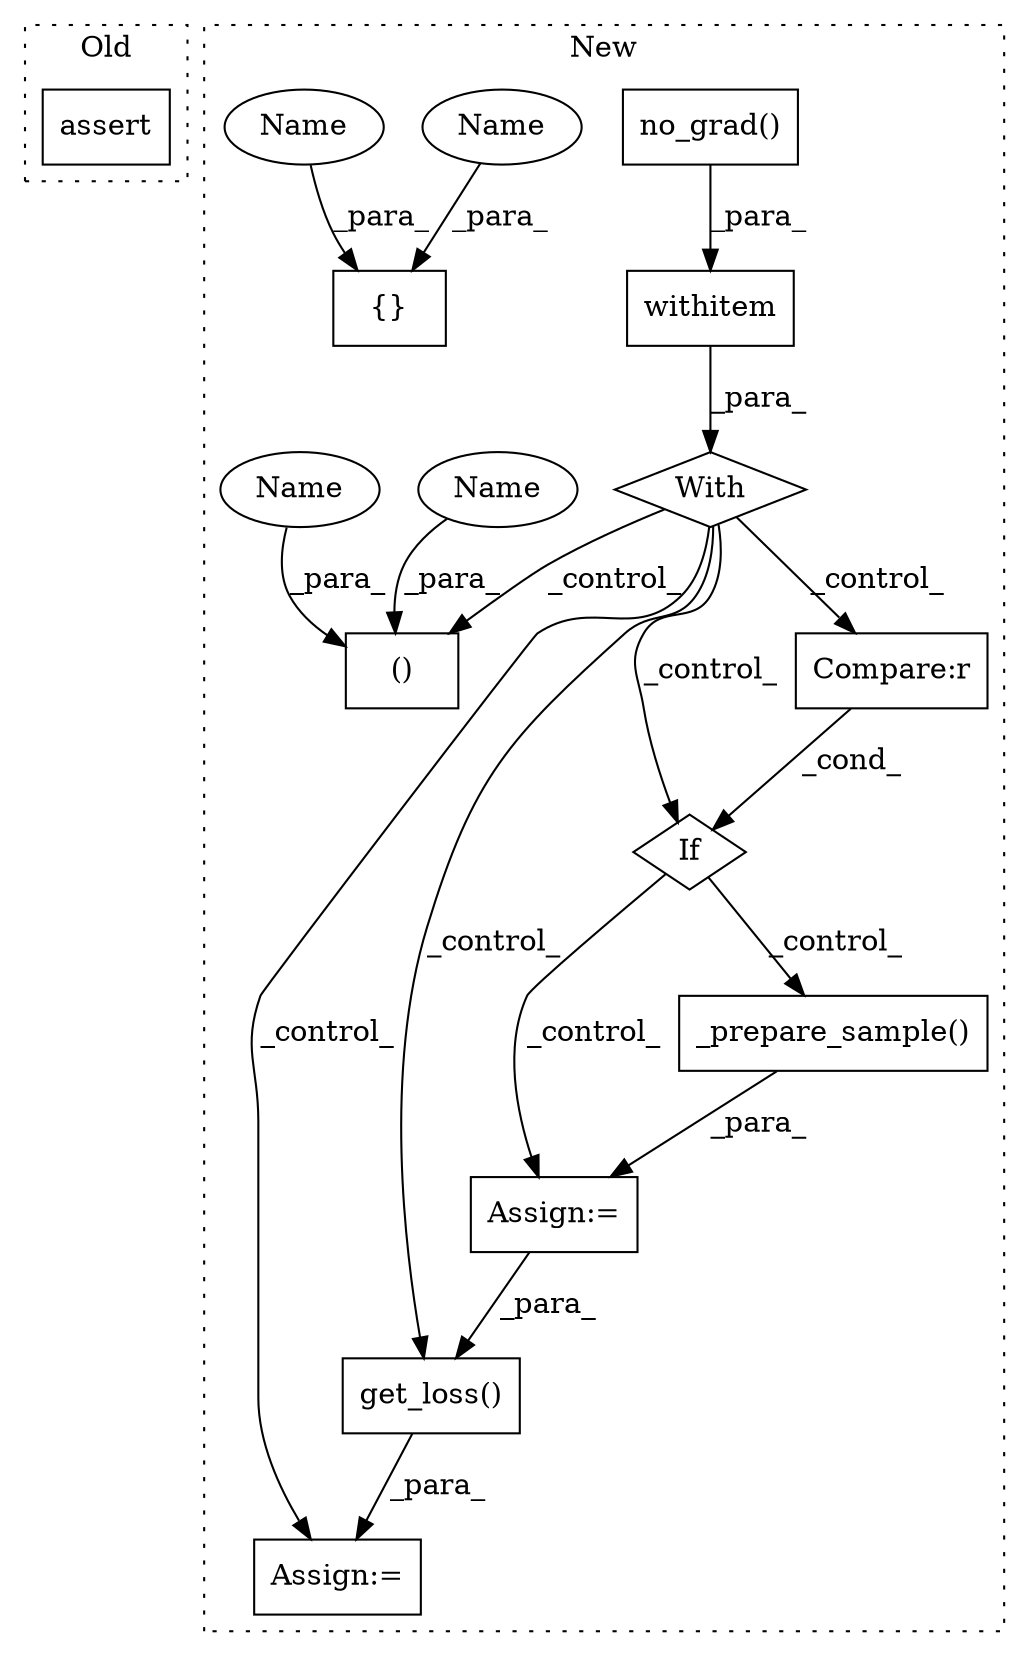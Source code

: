 digraph G {
subgraph cluster0 {
1 [label="assert" a="65" s="12217" l="7" shape="box"];
label = "Old";
style="dotted";
}
subgraph cluster1 {
2 [label="no_grad()" a="75" s="11052" l="15" shape="box"];
3 [label="With" a="39" s="11047,11057" l="5,24" shape="diamond"];
4 [label="withitem" a="49" s="11052" l="5" shape="box"];
5 [label="If" a="96" s="11131" l="3" shape="diamond"];
6 [label="Compare:r" a="40" s="11134" l="14" shape="box"];
7 [label="Assign:=" a="68" s="11172" l="3" shape="box"];
8 [label="()" a="54" s="11232" l="29" shape="box"];
9 [label="{}" a="59" s="11549,11577" l="1,0" shape="box"];
10 [label="_prepare_sample()" a="75" s="11175,11213" l="21,1" shape="box"];
11 [label="Assign:=" a="68" s="11232" l="32" shape="box"];
12 [label="get_loss()" a="75" s="11264,11334" l="36,15" shape="box"];
13 [label="Name" a="87" s="11566" l="11" shape="ellipse"];
14 [label="Name" a="87" s="11234" l="11" shape="ellipse"];
15 [label="Name" a="87" s="11247" l="14" shape="ellipse"];
16 [label="Name" a="87" s="11550" l="14" shape="ellipse"];
label = "New";
style="dotted";
}
2 -> 4 [label="_para_"];
3 -> 11 [label="_control_"];
3 -> 6 [label="_control_"];
3 -> 12 [label="_control_"];
3 -> 8 [label="_control_"];
3 -> 5 [label="_control_"];
4 -> 3 [label="_para_"];
5 -> 7 [label="_control_"];
5 -> 10 [label="_control_"];
6 -> 5 [label="_cond_"];
7 -> 12 [label="_para_"];
10 -> 7 [label="_para_"];
12 -> 11 [label="_para_"];
13 -> 9 [label="_para_"];
14 -> 8 [label="_para_"];
15 -> 8 [label="_para_"];
16 -> 9 [label="_para_"];
}